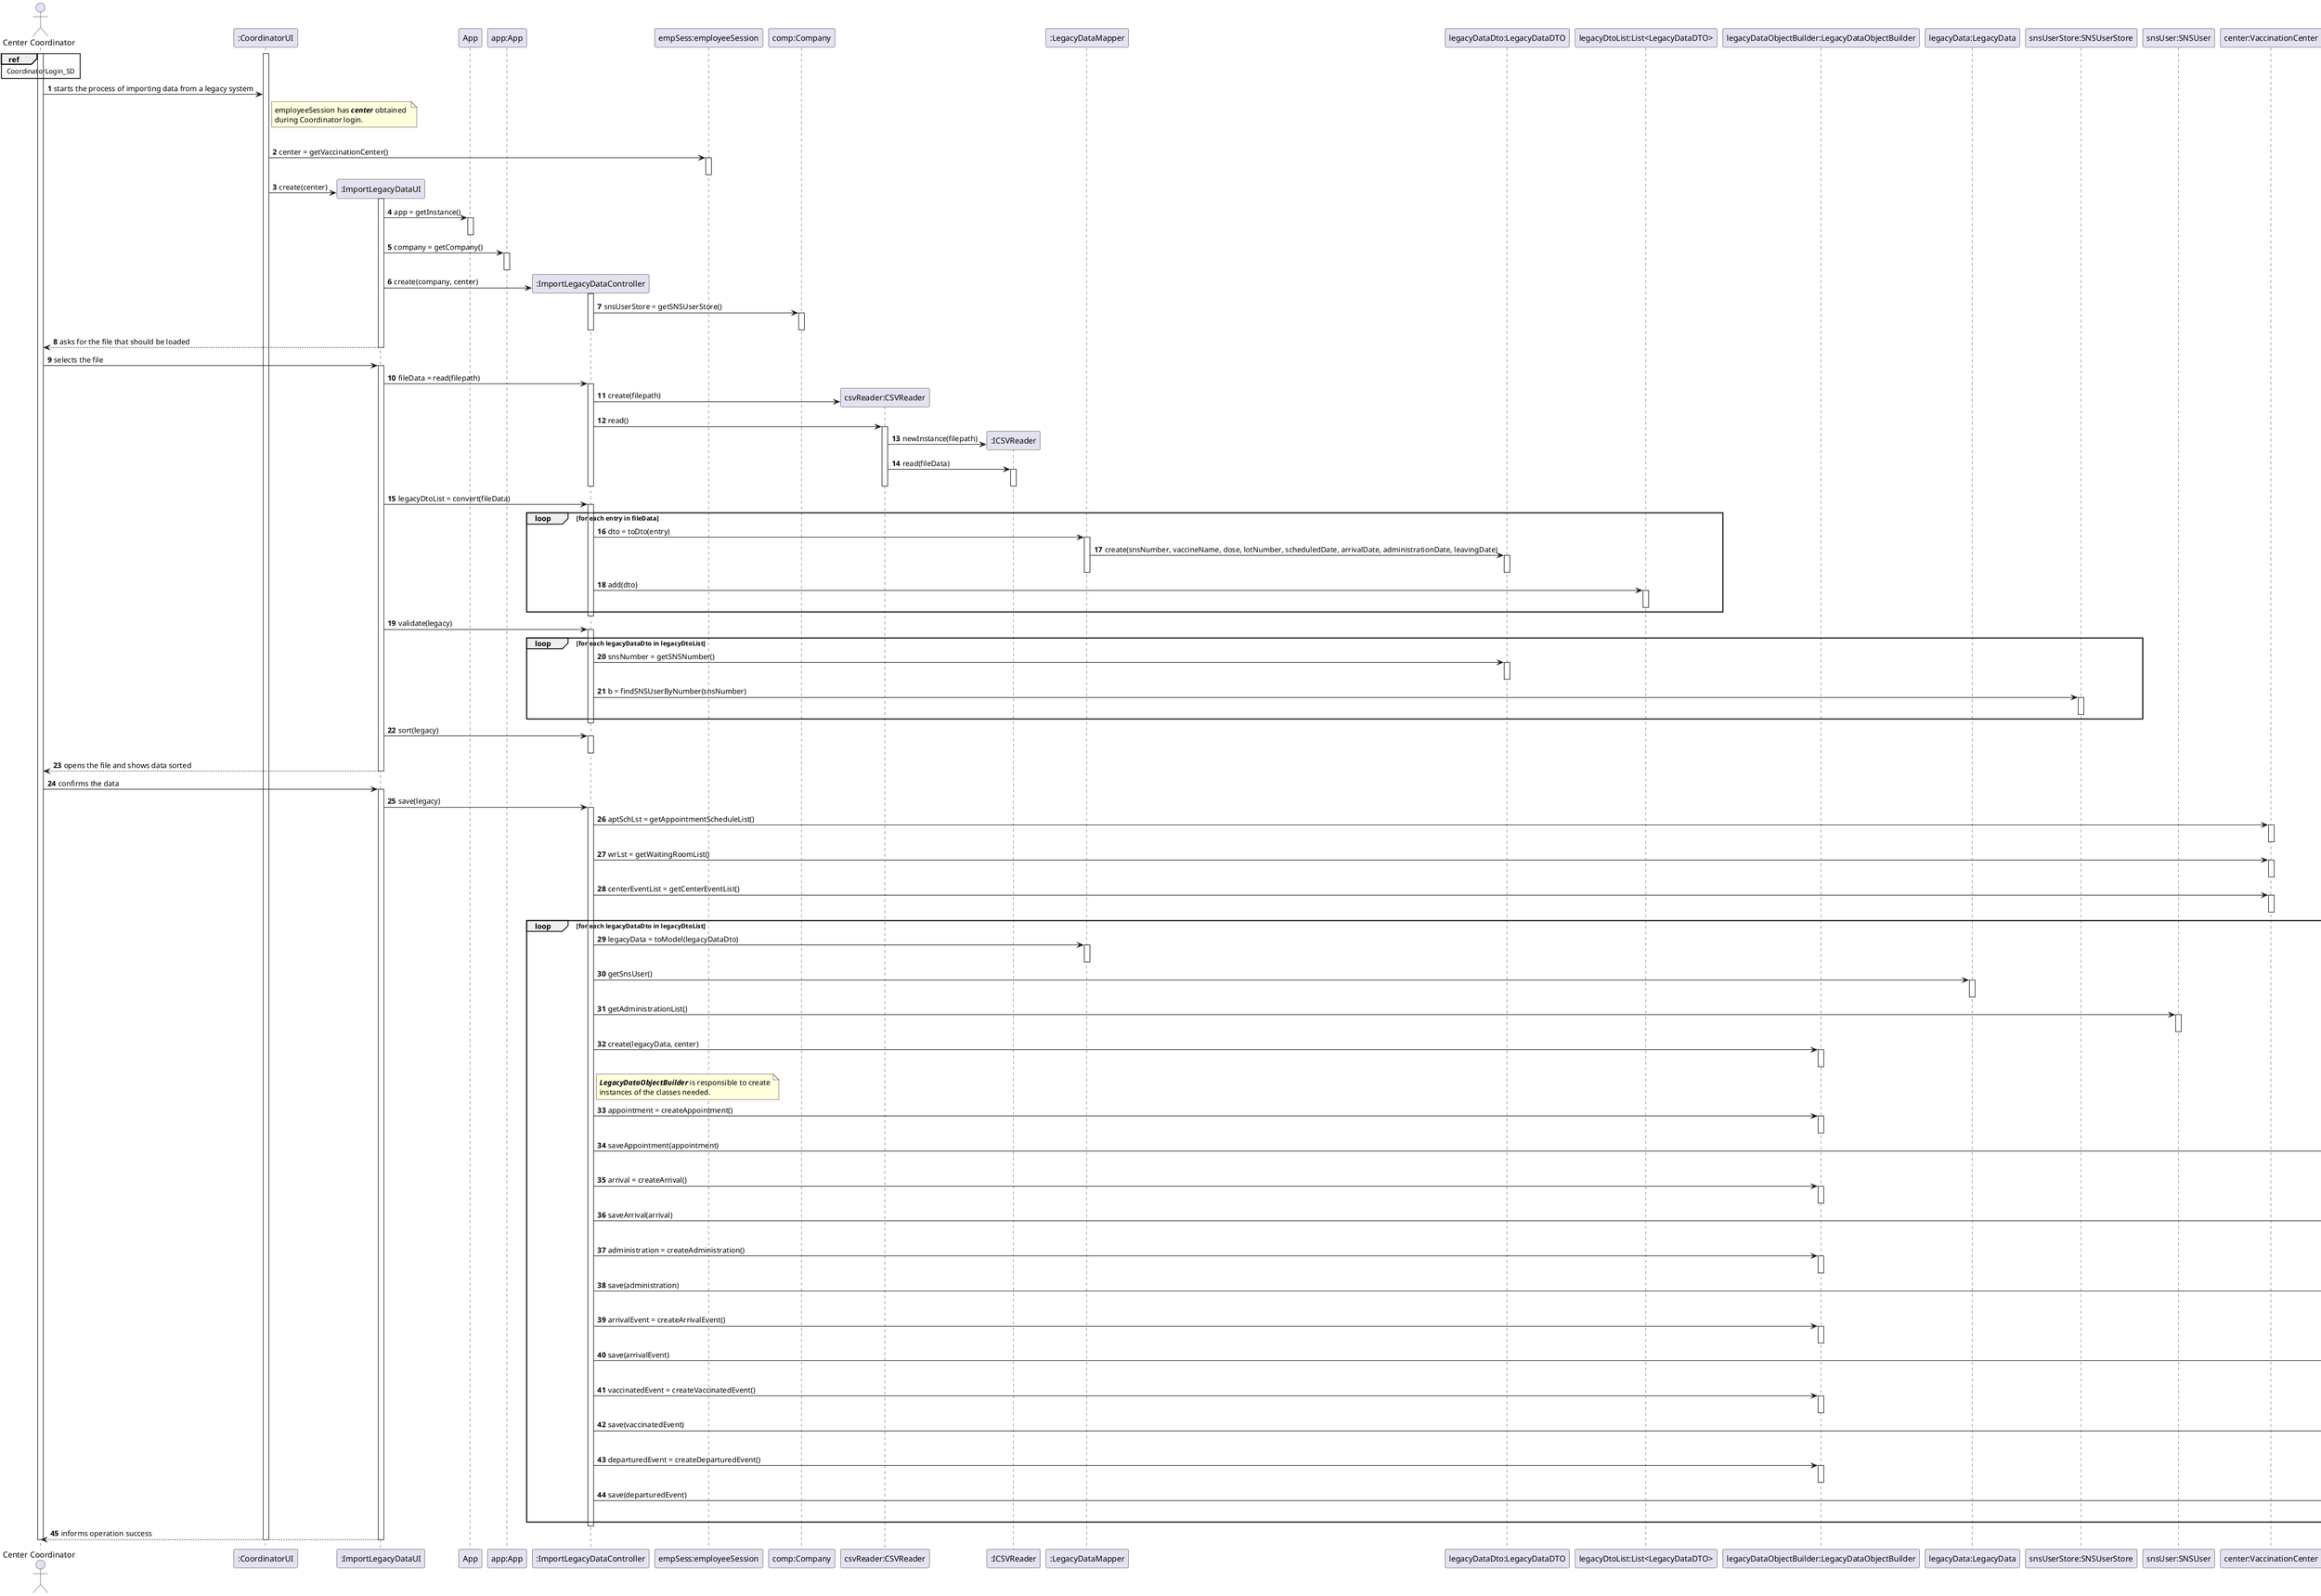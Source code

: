 @startuml US17_SD
autonumber

actor "Center Coordinator" as COORDINATOR

participant ":CoordinatorUI" as CUI
participant ":ImportLegacyDataUI" as UI
participant "App" as _APP
participant "app:App" as APP
participant ":ImportLegacyDataController" as CTRL
participant "empSess:employeeSession" as SESSION
participant "comp:Company" as COMPANY
participant "csvReader:CSVReader" as CSVREADER
participant ":ICSVReader" as ICSV
participant ":LegacyDataMapper" as MAPPER
participant "legacyDataDto:LegacyDataDTO" as DTO
participant "legacyDtoList:List<LegacyDataDTO>" as LIST_DTOS
participant "legacyDataObjectBuilder:LegacyDataObjectBuilder" as BUILDER
participant "legacyData:LegacyData" as LEGACYDATA
participant "snsUserStore:SNSUserStore" as SNSSTORE
participant "snsUser:SNSUser" as SNSUSER
participant "center:VaccinationCenter" as CENTER
participant "waitingRoom:WaitingRoom" as WR
participant "aptSchLst:AppointmentScheduleList" as APTSCHLST
participant "centerEventList:CenterEventList" as CELIST
participant "vacStore:VaccineStore" as VACCINESTORE
participant "vaccine:Vaccine" as VACCINE
participant "administrationList:AdministrationList" as ADLST
participant "appointment:Appointment" as APT
participant "arrival:Arrival" as ARRIVAL
participant "administration:Administration" as ADMINISTRATION
participant "fileData:List<String[]>" as LIST_FILEDATA

activate COORDINATOR
  ref over COORDINATOR
    ' !include ../../CoordinatorLogin_SD.puml!
    ' ![[../../CoordinatorLogin_SD.puml]]
    ' ![[../../CoordinatorLogin_SD.svg]]
    CoordinatorLogin_SD
  end ref

  activate CUI
  COORDINATOR -> CUI : starts the process of importing data from a legacy system

      note right of CUI
        employeeSession has <i><b>center</b></i> obtained 
        during Coordinator login.
      end note

      |||

    CUI -> SESSION : center = getVaccinationCenter()
    activate SESSION
    deactivate SESSION

    CUI -> UI ** : create(center)
    activate UI

      UI -> _APP : app = getInstance()
      activate _APP
      deactivate _APP

      UI -> APP : company = getCompany()
      activate APP
      deactivate APP

      UI -> CTRL ** : create(company, center)
      activate CTRL
        CTRL -> COMPANY : snsUserStore = getSNSUserStore()
        activate COMPANY
        deactivate COMPANY
      deactivate CTRL
      
      COORDINATOR <-- UI : asks for the file that should be loaded
    deactivate UI

    COORDINATOR -> UI : selects the file
    activate UI
    
      ' read data

      UI -> CTRL : fileData = read(filepath)
      activate CTRL
        CTRL -> CSVREADER ** : create(filepath)

        CTRL -> CSVREADER : read()
        activate CSVREADER
          CSVREADER -> ICSV ** : newInstance(filepath)
          CSVREADER -> ICSV : read(fileData)
          activate ICSV
          deactivate ICSV
        deactivate CSVREADER

      deactivate CTRL

      ' process data
      UI -> CTRL : legacyDtoList = convert(fileData)
      activate CTRL
        loop for each entry in fileData
          CTRL -> MAPPER : dto = toDto(entry)
          activate MAPPER
            MAPPER -> DTO : create(snsNumber, vaccineName, dose, lotNumber, scheduledDate, arrivalDate, administrationDate, leavingDate)
            activate DTO
            deactivate DTO
          deactivate MAPPER

          CTRL -> LIST_DTOS : add(dto)
          activate LIST_DTOS
          deactivate LIST_DTOS
        end
      deactivate CTRL

      UI -> CTRL : validate(legacy)
      activate CTRL
        loop for each legacyDataDto in legacyDtoList
          CTRL -> DTO : snsNumber = getSNSNumber()
          activate DTO
          deactivate DTO

          CTRL -> SNSSTORE : b = findSNSUserByNumber(snsNumber)
          activate SNSSTORE
          deactivate SNSSTORE
        end
      deactivate CTRL

      UI -> CTRL : sort(legacy)
      activate CTRL
        ' TODO: sort with strategy pattern
      deactivate CTRL

      ' convert to list dto and send it to ui

      COORDINATOR <-- UI : opens the file and shows data sorted
    deactivate UI

    COORDINATOR -> UI : confirms the data
    activate UI
      UI -> CTRL : save(legacy)
      activate CTRL
        ' CTRL -> COMPANY : vacStore = getVaccineStore()
        ' activate COMPANY
        ' deactivate COMPANY

        CTRL -> CENTER : aptSchLst = getAppointmentScheduleList()
        activate CENTER
        deactivate CENTER

        CTRL -> CENTER : wrLst = getWaitingRoomList()
        activate CENTER
        deactivate CENTER

        CTRL -> CENTER : centerEventList = getCenterEventList()
        activate CENTER
        deactivate CENTER

        loop for each legacyDataDto in legacyDtoList
          ' builder
          CTRL -> MAPPER : legacyData = toModel(legacyDataDto)
          activate MAPPER
          deactivate MAPPER

          CTRL -> LEGACYDATA : getSnsUser()
          activate LEGACYDATA
          deactivate LEGACYDATA

          CTRL -> SNSUSER : getAdministrationList()
          activate SNSUSER
          deactivate SNSUSER

          CTRL -> BUILDER : create(legacyData, center)
          activate BUILDER
          deactivate BUILDER

          note right of CTRL
            <i><b>LegacyDataObjectBuilder</b></i> is responsible to create
            instances of the classes needed.
          end note

          CTRL -> BUILDER : appointment = createAppointment()
          activate BUILDER
          deactivate BUILDER

          CTRL -> APTSCHLST : saveAppointment(appointment)
          activate APTSCHLST
          deactivate APTSCHLST

          CTRL -> BUILDER : arrival = createArrival()
          activate BUILDER
          deactivate BUILDER

          CTRL -> WR : saveArrival(arrival)
          activate WR
          deactivate WR

          CTRL -> BUILDER : administration = createAdministration()
          activate BUILDER
          deactivate BUILDER

          CTRL -> WR : save(administration)
          activate WR
          deactivate WR

          CTRL -> BUILDER : arrivalEvent = createArrivalEvent()
          activate BUILDER
          deactivate BUILDER

          CTRL -> CELIST : save(arrivalEvent)
          activate CELIST
          deactivate CELIST

          CTRL -> BUILDER : vaccinatedEvent = createVaccinatedEvent()
          activate BUILDER
          deactivate BUILDER

          CTRL -> CELIST : save(vaccinatedEvent)
          activate CELIST
          deactivate CELIST

          CTRL -> BUILDER : departuredEvent = createDeparturedEvent()
          activate BUILDER
          deactivate BUILDER

          CTRL -> CELIST : save(departuredEvent)
          activate CELIST
          deactivate CELIST

          
        end
      deactivate CTRL
      COORDINATOR <-- UI : informs operation success
    deactivate UI

  deactivate CUI
deactivate COORDINATOR
@enduml
